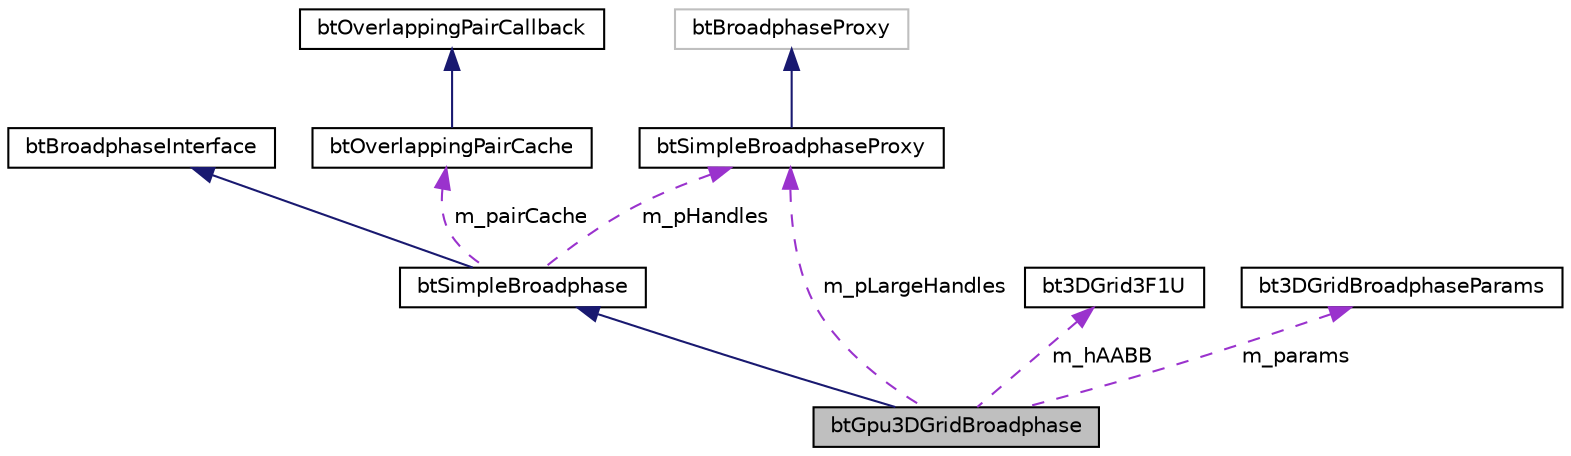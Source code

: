 digraph "btGpu3DGridBroadphase"
{
  edge [fontname="Helvetica",fontsize="10",labelfontname="Helvetica",labelfontsize="10"];
  node [fontname="Helvetica",fontsize="10",shape=record];
  Node1 [label="btGpu3DGridBroadphase",height=0.2,width=0.4,color="black", fillcolor="grey75", style="filled", fontcolor="black"];
  Node2 -> Node1 [dir="back",color="midnightblue",fontsize="10",style="solid",fontname="Helvetica"];
  Node2 [label="btSimpleBroadphase",height=0.2,width=0.4,color="black", fillcolor="white", style="filled",URL="$classbt_simple_broadphase.html"];
  Node3 -> Node2 [dir="back",color="midnightblue",fontsize="10",style="solid",fontname="Helvetica"];
  Node3 [label="btBroadphaseInterface",height=0.2,width=0.4,color="black", fillcolor="white", style="filled",URL="$classbt_broadphase_interface.html"];
  Node4 -> Node2 [dir="back",color="darkorchid3",fontsize="10",style="dashed",label=" m_pairCache" ,fontname="Helvetica"];
  Node4 [label="btOverlappingPairCache",height=0.2,width=0.4,color="black", fillcolor="white", style="filled",URL="$classbt_overlapping_pair_cache.html"];
  Node5 -> Node4 [dir="back",color="midnightblue",fontsize="10",style="solid",fontname="Helvetica"];
  Node5 [label="btOverlappingPairCallback",height=0.2,width=0.4,color="black", fillcolor="white", style="filled",URL="$classbt_overlapping_pair_callback.html",tooltip="The btOverlappingPairCallback class is an additional optional broadphase user callback for adding/rem..."];
  Node6 -> Node2 [dir="back",color="darkorchid3",fontsize="10",style="dashed",label=" m_pHandles" ,fontname="Helvetica"];
  Node6 [label="btSimpleBroadphaseProxy",height=0.2,width=0.4,color="black", fillcolor="white", style="filled",URL="$structbt_simple_broadphase_proxy.html"];
  Node7 -> Node6 [dir="back",color="midnightblue",fontsize="10",style="solid",fontname="Helvetica"];
  Node7 [label="btBroadphaseProxy",height=0.2,width=0.4,color="grey75", fillcolor="white", style="filled"];
  Node8 -> Node1 [dir="back",color="darkorchid3",fontsize="10",style="dashed",label=" m_hAABB" ,fontname="Helvetica"];
  Node8 [label="bt3DGrid3F1U",height=0.2,width=0.4,color="black", fillcolor="white", style="filled",URL="$structbt3_d_grid3_f1_u.html"];
  Node6 -> Node1 [dir="back",color="darkorchid3",fontsize="10",style="dashed",label=" m_pLargeHandles" ,fontname="Helvetica"];
  Node9 -> Node1 [dir="back",color="darkorchid3",fontsize="10",style="dashed",label=" m_params" ,fontname="Helvetica"];
  Node9 [label="bt3DGridBroadphaseParams",height=0.2,width=0.4,color="black", fillcolor="white", style="filled",URL="$structbt3_d_grid_broadphase_params.html"];
}
